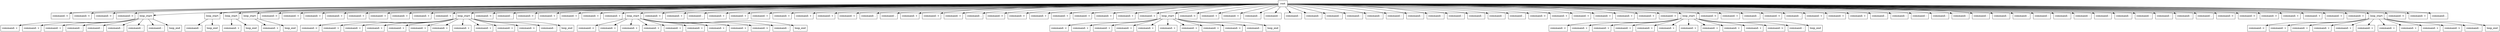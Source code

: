 digraph AST {
  node [shape=box];
  node1 [label="root"];
  node2 [label="command: <"];
  node1 -> node2;
  node3 [label="command: <"];
  node1 -> node3;
  node4 [label="command: >"];
  node1 -> node4;
  node5 [label="command: >"];
  node1 -> node5;
  node6 [label="loop_start"];
  node1 -> node6;
  node7 [label="command: +"];
  node6 -> node7;
  node8 [label="command: +"];
  node6 -> node8;
  node9 [label="command: +"];
  node6 -> node9;
  node10 [label="command: -"];
  node6 -> node10;
  node11 [label="command: -"];
  node6 -> node11;
  node12 [label="command: -"];
  node6 -> node12;
  node13 [label="command: -"];
  node6 -> node13;
  node14 [label="command: -"];
  node6 -> node14;
  node15 [label="loop_end"];
  node6 -> node15;
  node16 [label="loop_start"];
  node1 -> node16;
  node17 [label="command: -"];
  node16 -> node17;
  node18 [label="loop_end"];
  node16 -> node18;
  node19 [label="loop_start"];
  node1 -> node19;
  node20 [label="command: +"];
  node19 -> node20;
  node21 [label="loop_end"];
  node19 -> node21;
  node22 [label="loop_start"];
  node1 -> node22;
  node23 [label="command: +"];
  node22 -> node23;
  node24 [label="loop_end"];
  node22 -> node24;
  node25 [label="command: >"];
  node1 -> node25;
  node26 [label="command: +"];
  node1 -> node26;
  node27 [label="command: +"];
  node1 -> node27;
  node28 [label="command: +"];
  node1 -> node28;
  node29 [label="command: +"];
  node1 -> node29;
  node30 [label="command: +"];
  node1 -> node30;
  node31 [label="command: +"];
  node1 -> node31;
  node32 [label="command: +"];
  node1 -> node32;
  node33 [label="command: +"];
  node1 -> node33;
  node34 [label="loop_start"];
  node1 -> node34;
  node35 [label="command: <"];
  node34 -> node35;
  node36 [label="command: +"];
  node34 -> node36;
  node37 [label="command: +"];
  node34 -> node37;
  node38 [label="command: +"];
  node34 -> node38;
  node39 [label="command: +"];
  node34 -> node39;
  node40 [label="command: +"];
  node34 -> node40;
  node41 [label="command: +"];
  node34 -> node41;
  node42 [label="command: +"];
  node34 -> node42;
  node43 [label="command: +"];
  node34 -> node43;
  node44 [label="command: +"];
  node34 -> node44;
  node45 [label="command: >"];
  node34 -> node45;
  node46 [label="command: -"];
  node34 -> node46;
  node47 [label="loop_end"];
  node34 -> node47;
  node48 [label="command: <"];
  node1 -> node48;
  node49 [label="command: ."];
  node1 -> node49;
  node50 [label="command: >"];
  node1 -> node50;
  node51 [label="command: +"];
  node1 -> node51;
  node52 [label="command: +"];
  node1 -> node52;
  node53 [label="command: +"];
  node1 -> node53;
  node54 [label="command: +"];
  node1 -> node54;
  node55 [label="loop_start"];
  node1 -> node55;
  node56 [label="command: <"];
  node55 -> node56;
  node57 [label="command: +"];
  node55 -> node57;
  node58 [label="command: +"];
  node55 -> node58;
  node59 [label="command: +"];
  node55 -> node59;
  node60 [label="command: +"];
  node55 -> node60;
  node61 [label="command: +"];
  node55 -> node61;
  node62 [label="command: +"];
  node55 -> node62;
  node63 [label="command: +"];
  node55 -> node63;
  node64 [label="command: >"];
  node55 -> node64;
  node65 [label="command: -"];
  node55 -> node65;
  node66 [label="loop_end"];
  node55 -> node66;
  node67 [label="command: <"];
  node1 -> node67;
  node68 [label="command: +"];
  node1 -> node68;
  node69 [label="command: ."];
  node1 -> node69;
  node70 [label="command: +"];
  node1 -> node70;
  node71 [label="command: +"];
  node1 -> node71;
  node72 [label="command: +"];
  node1 -> node72;
  node73 [label="command: +"];
  node1 -> node73;
  node74 [label="command: +"];
  node1 -> node74;
  node75 [label="command: +"];
  node1 -> node75;
  node76 [label="command: +"];
  node1 -> node76;
  node77 [label="command: ."];
  node1 -> node77;
  node78 [label="command: ."];
  node1 -> node78;
  node79 [label="command: +"];
  node1 -> node79;
  node80 [label="command: +"];
  node1 -> node80;
  node81 [label="command: +"];
  node1 -> node81;
  node82 [label="command: ."];
  node1 -> node82;
  node83 [label="command: >"];
  node1 -> node83;
  node84 [label="command: >"];
  node1 -> node84;
  node85 [label="command: +"];
  node1 -> node85;
  node86 [label="command: +"];
  node1 -> node86;
  node87 [label="command: +"];
  node1 -> node87;
  node88 [label="command: +"];
  node1 -> node88;
  node89 [label="command: +"];
  node1 -> node89;
  node90 [label="command: +"];
  node1 -> node90;
  node91 [label="loop_start"];
  node1 -> node91;
  node92 [label="command: <"];
  node91 -> node92;
  node93 [label="command: +"];
  node91 -> node93;
  node94 [label="command: +"];
  node91 -> node94;
  node95 [label="command: +"];
  node91 -> node95;
  node96 [label="command: +"];
  node91 -> node96;
  node97 [label="command: +"];
  node91 -> node97;
  node98 [label="command: +"];
  node91 -> node98;
  node99 [label="command: +"];
  node91 -> node99;
  node100 [label="command: >"];
  node91 -> node100;
  node101 [label="command: -"];
  node91 -> node101;
  node102 [label="loop_end"];
  node91 -> node102;
  node103 [label="command: <"];
  node1 -> node103;
  node104 [label="command: +"];
  node1 -> node104;
  node105 [label="command: +"];
  node1 -> node105;
  node106 [label="command: ."];
  node1 -> node106;
  node107 [label="command: -"];
  node1 -> node107;
  node108 [label="command: -"];
  node1 -> node108;
  node109 [label="command: -"];
  node1 -> node109;
  node110 [label="command: -"];
  node1 -> node110;
  node111 [label="command: -"];
  node1 -> node111;
  node112 [label="command: -"];
  node1 -> node112;
  node113 [label="command: -"];
  node1 -> node113;
  node114 [label="command: -"];
  node1 -> node114;
  node115 [label="command: -"];
  node1 -> node115;
  node116 [label="command: -"];
  node1 -> node116;
  node117 [label="command: -"];
  node1 -> node117;
  node118 [label="command: -"];
  node1 -> node118;
  node119 [label="command: ."];
  node1 -> node119;
  node120 [label="command: >"];
  node1 -> node120;
  node121 [label="command: +"];
  node1 -> node121;
  node122 [label="command: +"];
  node1 -> node122;
  node123 [label="command: +"];
  node1 -> node123;
  node124 [label="command: +"];
  node1 -> node124;
  node125 [label="command: +"];
  node1 -> node125;
  node126 [label="command: +"];
  node1 -> node126;
  node127 [label="loop_start"];
  node1 -> node127;
  node128 [label="command: <"];
  node127 -> node128;
  node129 [label="command: +"];
  node127 -> node129;
  node130 [label="command: +"];
  node127 -> node130;
  node131 [label="command: +"];
  node127 -> node131;
  node132 [label="command: +"];
  node127 -> node132;
  node133 [label="command: +"];
  node127 -> node133;
  node134 [label="command: +"];
  node127 -> node134;
  node135 [label="command: +"];
  node127 -> node135;
  node136 [label="command: +"];
  node127 -> node136;
  node137 [label="command: +"];
  node127 -> node137;
  node138 [label="command: >"];
  node127 -> node138;
  node139 [label="command: -"];
  node127 -> node139;
  node140 [label="loop_end"];
  node127 -> node140;
  node141 [label="command: <"];
  node1 -> node141;
  node142 [label="command: +"];
  node1 -> node142;
  node143 [label="command: ."];
  node1 -> node143;
  node144 [label="command: <"];
  node1 -> node144;
  node145 [label="command: ."];
  node1 -> node145;
  node146 [label="command: +"];
  node1 -> node146;
  node147 [label="command: +"];
  node1 -> node147;
  node148 [label="command: +"];
  node1 -> node148;
  node149 [label="command: ."];
  node1 -> node149;
  node150 [label="command: -"];
  node1 -> node150;
  node151 [label="command: -"];
  node1 -> node151;
  node152 [label="command: -"];
  node1 -> node152;
  node153 [label="command: -"];
  node1 -> node153;
  node154 [label="command: -"];
  node1 -> node154;
  node155 [label="command: -"];
  node1 -> node155;
  node156 [label="command: ."];
  node1 -> node156;
  node157 [label="command: -"];
  node1 -> node157;
  node158 [label="command: -"];
  node1 -> node158;
  node159 [label="command: -"];
  node1 -> node159;
  node160 [label="command: -"];
  node1 -> node160;
  node161 [label="command: -"];
  node1 -> node161;
  node162 [label="command: -"];
  node1 -> node162;
  node163 [label="command: -"];
  node1 -> node163;
  node164 [label="command: -"];
  node1 -> node164;
  node165 [label="command: ."];
  node1 -> node165;
  node166 [label="command: >"];
  node1 -> node166;
  node167 [label="command: >"];
  node1 -> node167;
  node168 [label="command: >"];
  node1 -> node168;
  node169 [label="command: +"];
  node1 -> node169;
  node170 [label="command: +"];
  node1 -> node170;
  node171 [label="command: +"];
  node1 -> node171;
  node172 [label="command: +"];
  node1 -> node172;
  node173 [label="loop_start"];
  node1 -> node173;
  node174 [label="command: <"];
  node173 -> node174;
  node175 [label="command: +"];
  node173 -> node175;
  node176 [label="command: +"];
  node173 -> node176;
  node177 [label="command: +"];
  node173 -> node177;
  node178 [label="command: +"];
  node173 -> node178;
  node179 [label="command: +"];
  node173 -> node179;
  node180 [label="command: +"];
  node173 -> node180;
  node181 [label="command: +"];
  node173 -> node181;
  node182 [label="command: +"];
  node173 -> node182;
  node183 [label="command: >"];
  node173 -> node183;
  node184 [label="command: -"];
  node173 -> node184;
  node185 [label="loop_end"];
  node173 -> node185;
  node186 [label="command: <"];
  node1 -> node186;
  node187 [label="command: +"];
  node1 -> node187;
  node188 [label="command: ."];
  node1 -> node188;
}
